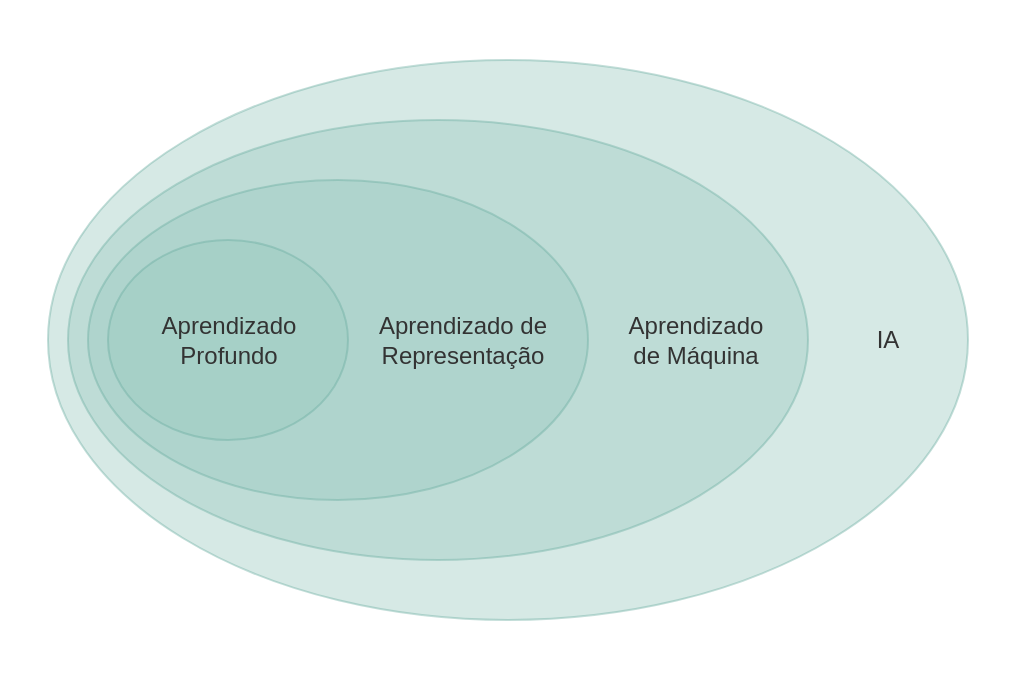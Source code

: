 <mxfile version="14.4.8" type="github" pages="2">
  <diagram id="bwOtI4I19vBw5SgTE4Ug" name="ia">
    <mxGraphModel dx="981" dy="556" grid="1" gridSize="10" guides="1" tooltips="1" connect="1" arrows="1" fold="1" page="1" pageScale="1" pageWidth="827" pageHeight="1169" math="0" shadow="0">
      <root>
        <mxCell id="0" />
        <mxCell id="1" parent="0" />
        <mxCell id="G-_2B5YVL-3pxQfz3H90-1" value="" style="rounded=0;whiteSpace=wrap;html=1;strokeColor=none;" vertex="1" parent="1">
          <mxGeometry x="160" y="20" width="510" height="340" as="geometry" />
        </mxCell>
        <mxCell id="G-_2B5YVL-3pxQfz3H90-2" value="" style="ellipse;whiteSpace=wrap;html=1;opacity=40;strokeColor=#67AB9F;fillColor=#9AC7BF;" vertex="1" parent="1">
          <mxGeometry x="184" y="50" width="460" height="280" as="geometry" />
        </mxCell>
        <mxCell id="G-_2B5YVL-3pxQfz3H90-3" value="" style="ellipse;whiteSpace=wrap;html=1;opacity=40;strokeColor=#67AB9F;fillColor=#9AC7BF;" vertex="1" parent="1">
          <mxGeometry x="194" y="80" width="370" height="220" as="geometry" />
        </mxCell>
        <mxCell id="G-_2B5YVL-3pxQfz3H90-4" value="" style="ellipse;whiteSpace=wrap;html=1;opacity=40;strokeColor=#67AB9F;fillColor=#9AC7BF;" vertex="1" parent="1">
          <mxGeometry x="204" y="110" width="250" height="160" as="geometry" />
        </mxCell>
        <mxCell id="G-_2B5YVL-3pxQfz3H90-5" value="" style="ellipse;whiteSpace=wrap;html=1;opacity=40;strokeColor=#67AB9F;fillColor=#9AC7BF;" vertex="1" parent="1">
          <mxGeometry x="214" y="140" width="120" height="100" as="geometry" />
        </mxCell>
        <mxCell id="G-_2B5YVL-3pxQfz3H90-6" value="IA" style="text;html=1;strokeColor=none;fillColor=none;align=center;verticalAlign=middle;whiteSpace=wrap;rounded=0;fontFamily=Helvetica;fontStyle=0;fontColor=#333333;" vertex="1" parent="1">
          <mxGeometry x="584" y="180" width="40" height="20" as="geometry" />
        </mxCell>
        <mxCell id="G-_2B5YVL-3pxQfz3H90-7" value="Aprendizado de Máquina" style="text;html=1;strokeColor=none;fillColor=none;align=center;verticalAlign=middle;whiteSpace=wrap;rounded=0;fontFamily=Helvetica;fontStyle=0;fontColor=#333333;" vertex="1" parent="1">
          <mxGeometry x="473" y="180" width="70" height="20" as="geometry" />
        </mxCell>
        <mxCell id="G-_2B5YVL-3pxQfz3H90-8" value="Aprendizado de Representação" style="text;html=1;strokeColor=none;fillColor=none;align=center;verticalAlign=middle;whiteSpace=wrap;rounded=0;fontFamily=Helvetica;fontStyle=0;fontColor=#333333;" vertex="1" parent="1">
          <mxGeometry x="344" y="180" width="95" height="20" as="geometry" />
        </mxCell>
        <mxCell id="G-_2B5YVL-3pxQfz3H90-9" value="Aprendizado Profundo" style="text;html=1;strokeColor=none;fillColor=none;align=center;verticalAlign=middle;whiteSpace=wrap;rounded=0;fontFamily=Helvetica;fontStyle=0;fontColor=#333333;" vertex="1" parent="1">
          <mxGeometry x="226.5" y="180" width="95" height="20" as="geometry" />
        </mxCell>
      </root>
    </mxGraphModel>
  </diagram>
  <diagram id="vgTqw1Z3yA5EQJg1VX2K" name="Page-2">
    <mxGraphModel dx="981" dy="514" grid="1" gridSize="10" guides="1" tooltips="1" connect="1" arrows="1" fold="1" page="1" pageScale="1" pageWidth="827" pageHeight="1169" math="0" shadow="0">
      <root>
        <mxCell id="ax5akQLzSHZuLAkx-ILv-0" />
        <mxCell id="ax5akQLzSHZuLAkx-ILv-1" parent="ax5akQLzSHZuLAkx-ILv-0" />
        <mxCell id="Z48o-Frdya4zn5-rLc4U-0" value="" style="ellipse;whiteSpace=wrap;html=1;" vertex="1" parent="ax5akQLzSHZuLAkx-ILv-1">
          <mxGeometry x="350" y="340" width="120" height="80" as="geometry" />
        </mxCell>
        <mxCell id="Z48o-Frdya4zn5-rLc4U-1" value="" style="ellipse;whiteSpace=wrap;html=1;" vertex="1" parent="ax5akQLzSHZuLAkx-ILv-1">
          <mxGeometry x="380" y="340" width="120" height="80" as="geometry" />
        </mxCell>
        <mxCell id="Z48o-Frdya4zn5-rLc4U-2" value="" style="ellipse;whiteSpace=wrap;html=1;" vertex="1" parent="ax5akQLzSHZuLAkx-ILv-1">
          <mxGeometry x="410" y="340" width="120" height="80" as="geometry" />
        </mxCell>
        <mxCell id="Z48o-Frdya4zn5-rLc4U-3" value="" style="ellipse;whiteSpace=wrap;html=1;" vertex="1" parent="ax5akQLzSHZuLAkx-ILv-1">
          <mxGeometry x="120" y="80" width="240" height="200" as="geometry" />
        </mxCell>
        <mxCell id="TVbIHLfrSst5eCbxykMx-0" value="Text" style="text;html=1;strokeColor=none;fillColor=none;align=center;verticalAlign=middle;whiteSpace=wrap;rounded=0;fontFamily=Helvetica;" vertex="1" parent="ax5akQLzSHZuLAkx-ILv-1">
          <mxGeometry x="410" y="150" width="40" height="20" as="geometry" />
        </mxCell>
      </root>
    </mxGraphModel>
  </diagram>
</mxfile>
